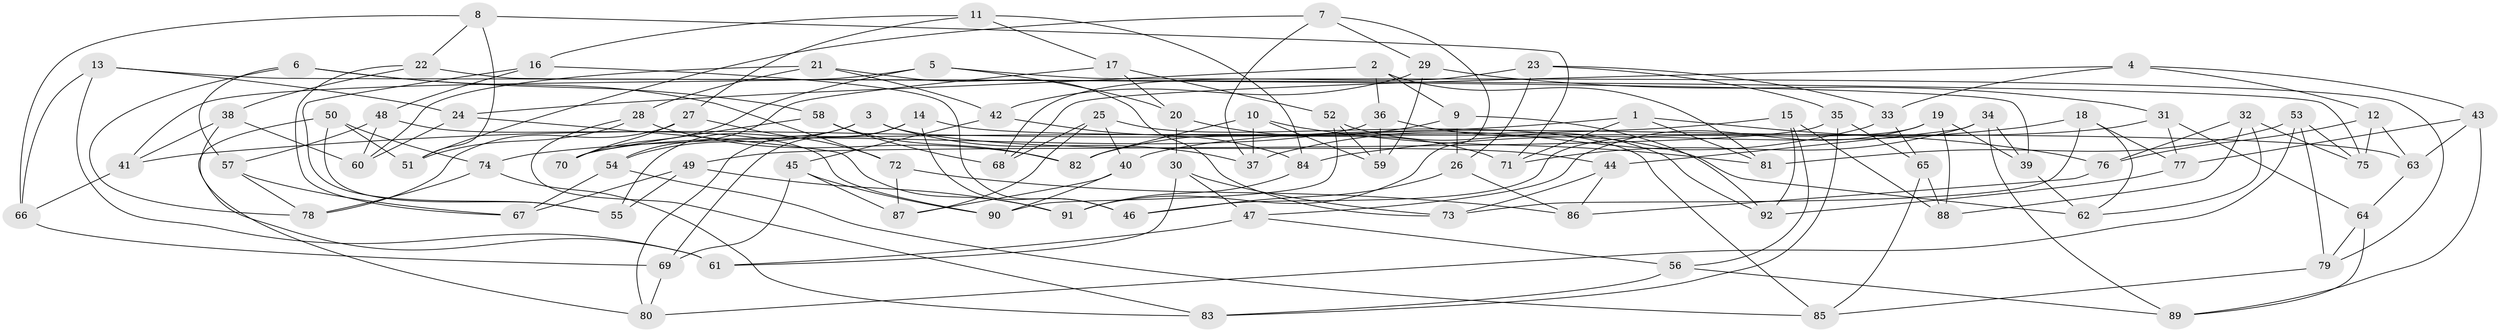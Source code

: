 // coarse degree distribution, {4: 0.71875, 8: 0.0625, 3: 0.046875, 7: 0.015625, 10: 0.03125, 13: 0.015625, 6: 0.0625, 5: 0.046875}
// Generated by graph-tools (version 1.1) at 2025/20/03/04/25 18:20:45]
// undirected, 92 vertices, 184 edges
graph export_dot {
graph [start="1"]
  node [color=gray90,style=filled];
  1;
  2;
  3;
  4;
  5;
  6;
  7;
  8;
  9;
  10;
  11;
  12;
  13;
  14;
  15;
  16;
  17;
  18;
  19;
  20;
  21;
  22;
  23;
  24;
  25;
  26;
  27;
  28;
  29;
  30;
  31;
  32;
  33;
  34;
  35;
  36;
  37;
  38;
  39;
  40;
  41;
  42;
  43;
  44;
  45;
  46;
  47;
  48;
  49;
  50;
  51;
  52;
  53;
  54;
  55;
  56;
  57;
  58;
  59;
  60;
  61;
  62;
  63;
  64;
  65;
  66;
  67;
  68;
  69;
  70;
  71;
  72;
  73;
  74;
  75;
  76;
  77;
  78;
  79;
  80;
  81;
  82;
  83;
  84;
  85;
  86;
  87;
  88;
  89;
  90;
  91;
  92;
  1 -- 76;
  1 -- 81;
  1 -- 71;
  1 -- 41;
  2 -- 36;
  2 -- 9;
  2 -- 81;
  2 -- 24;
  3 -- 44;
  3 -- 37;
  3 -- 54;
  3 -- 55;
  4 -- 33;
  4 -- 12;
  4 -- 43;
  4 -- 68;
  5 -- 70;
  5 -- 79;
  5 -- 20;
  5 -- 41;
  6 -- 58;
  6 -- 57;
  6 -- 78;
  6 -- 72;
  7 -- 29;
  7 -- 37;
  7 -- 51;
  7 -- 91;
  8 -- 51;
  8 -- 71;
  8 -- 66;
  8 -- 22;
  9 -- 92;
  9 -- 82;
  9 -- 26;
  10 -- 59;
  10 -- 82;
  10 -- 81;
  10 -- 37;
  11 -- 17;
  11 -- 27;
  11 -- 16;
  11 -- 84;
  12 -- 75;
  12 -- 76;
  12 -- 63;
  13 -- 66;
  13 -- 61;
  13 -- 24;
  13 -- 75;
  14 -- 80;
  14 -- 69;
  14 -- 46;
  14 -- 63;
  15 -- 56;
  15 -- 88;
  15 -- 74;
  15 -- 92;
  16 -- 48;
  16 -- 46;
  16 -- 55;
  17 -- 54;
  17 -- 52;
  17 -- 20;
  18 -- 84;
  18 -- 62;
  18 -- 73;
  18 -- 77;
  19 -- 88;
  19 -- 39;
  19 -- 47;
  19 -- 46;
  20 -- 71;
  20 -- 30;
  21 -- 28;
  21 -- 73;
  21 -- 42;
  21 -- 60;
  22 -- 39;
  22 -- 67;
  22 -- 38;
  23 -- 35;
  23 -- 26;
  23 -- 68;
  23 -- 33;
  24 -- 91;
  24 -- 60;
  25 -- 40;
  25 -- 87;
  25 -- 68;
  25 -- 85;
  26 -- 46;
  26 -- 86;
  27 -- 72;
  27 -- 78;
  27 -- 70;
  28 -- 51;
  28 -- 82;
  28 -- 83;
  29 -- 59;
  29 -- 42;
  29 -- 31;
  30 -- 73;
  30 -- 47;
  30 -- 61;
  31 -- 64;
  31 -- 40;
  31 -- 77;
  32 -- 76;
  32 -- 75;
  32 -- 62;
  32 -- 88;
  33 -- 65;
  33 -- 37;
  34 -- 89;
  34 -- 71;
  34 -- 44;
  34 -- 39;
  35 -- 65;
  35 -- 49;
  35 -- 83;
  36 -- 62;
  36 -- 59;
  36 -- 70;
  38 -- 41;
  38 -- 60;
  38 -- 61;
  39 -- 62;
  40 -- 87;
  40 -- 90;
  41 -- 66;
  42 -- 84;
  42 -- 45;
  43 -- 77;
  43 -- 89;
  43 -- 63;
  44 -- 73;
  44 -- 86;
  45 -- 90;
  45 -- 87;
  45 -- 69;
  47 -- 61;
  47 -- 56;
  48 -- 60;
  48 -- 57;
  48 -- 90;
  49 -- 91;
  49 -- 67;
  49 -- 55;
  50 -- 51;
  50 -- 74;
  50 -- 55;
  50 -- 80;
  52 -- 90;
  52 -- 59;
  52 -- 92;
  53 -- 80;
  53 -- 79;
  53 -- 81;
  53 -- 75;
  54 -- 67;
  54 -- 85;
  56 -- 89;
  56 -- 83;
  57 -- 67;
  57 -- 78;
  58 -- 70;
  58 -- 82;
  58 -- 68;
  63 -- 64;
  64 -- 79;
  64 -- 89;
  65 -- 85;
  65 -- 88;
  66 -- 69;
  69 -- 80;
  72 -- 87;
  72 -- 86;
  74 -- 78;
  74 -- 83;
  76 -- 86;
  77 -- 92;
  79 -- 85;
  84 -- 91;
}
